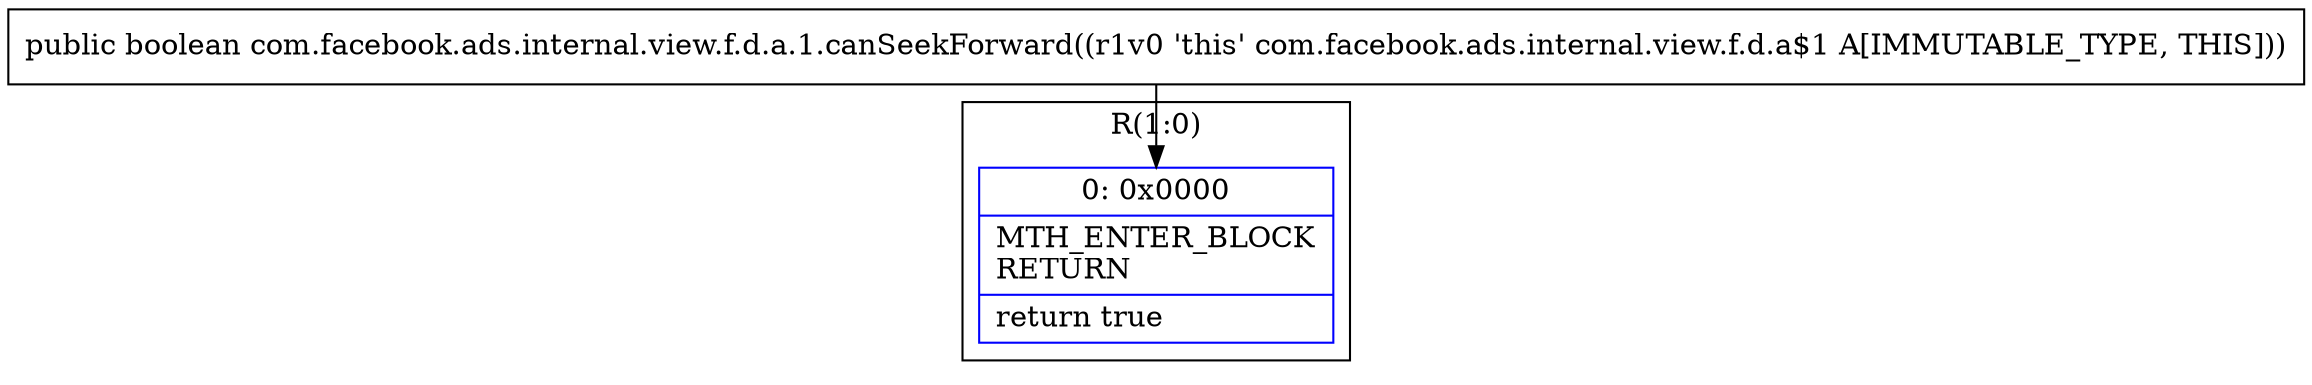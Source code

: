 digraph "CFG forcom.facebook.ads.internal.view.f.d.a.1.canSeekForward()Z" {
subgraph cluster_Region_499115721 {
label = "R(1:0)";
node [shape=record,color=blue];
Node_0 [shape=record,label="{0\:\ 0x0000|MTH_ENTER_BLOCK\lRETURN\l|return true\l}"];
}
MethodNode[shape=record,label="{public boolean com.facebook.ads.internal.view.f.d.a.1.canSeekForward((r1v0 'this' com.facebook.ads.internal.view.f.d.a$1 A[IMMUTABLE_TYPE, THIS])) }"];
MethodNode -> Node_0;
}

